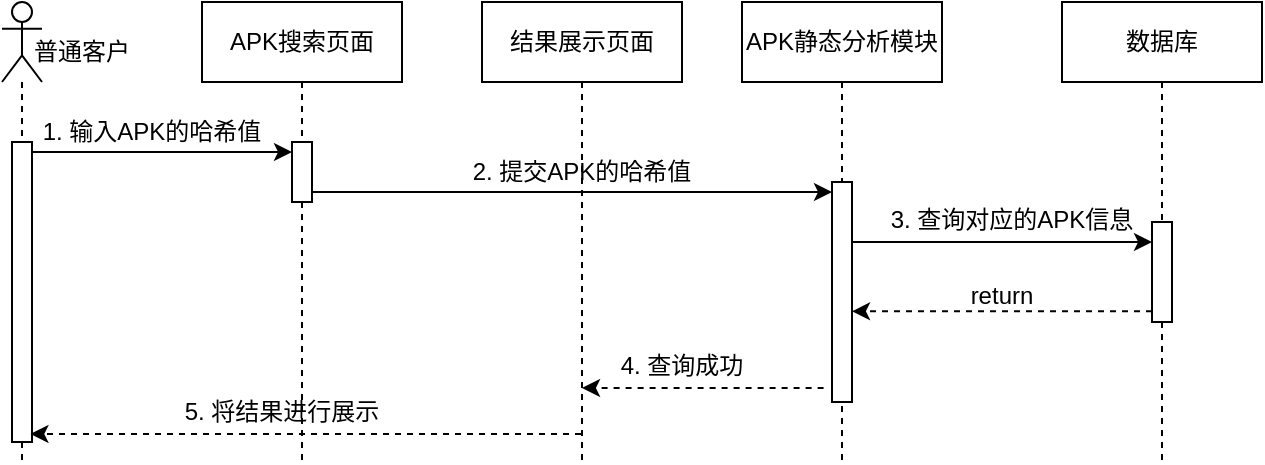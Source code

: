 <mxfile version="23.1.8" type="github">
  <diagram name="第 1 页" id="E6YmUUs-9iFQ6c9RZxlu">
    <mxGraphModel dx="1551" dy="396" grid="1" gridSize="10" guides="1" tooltips="1" connect="1" arrows="1" fold="1" page="1" pageScale="1" pageWidth="827" pageHeight="1169" math="0" shadow="0">
      <root>
        <mxCell id="0" />
        <mxCell id="1" parent="0" />
        <mxCell id="X-otlScgQ_i8FMPiyjli-1" value="APK搜索页面" style="shape=umlLifeline;perimeter=lifelinePerimeter;whiteSpace=wrap;html=1;container=1;dropTarget=0;collapsible=0;recursiveResize=0;outlineConnect=0;portConstraint=eastwest;newEdgeStyle={&quot;curved&quot;:0,&quot;rounded&quot;:0};" vertex="1" parent="1">
          <mxGeometry x="70" y="190" width="100" height="230" as="geometry" />
        </mxCell>
        <mxCell id="X-otlScgQ_i8FMPiyjli-27" value="" style="html=1;points=[[0,0,0,0,5],[0,1,0,0,-5],[1,0,0,0,5],[1,1,0,0,-5]];perimeter=orthogonalPerimeter;outlineConnect=0;targetShapes=umlLifeline;portConstraint=eastwest;newEdgeStyle={&quot;curved&quot;:0,&quot;rounded&quot;:0};" vertex="1" parent="X-otlScgQ_i8FMPiyjli-1">
          <mxGeometry x="45" y="70" width="10" height="30" as="geometry" />
        </mxCell>
        <mxCell id="X-otlScgQ_i8FMPiyjli-3" value="" style="shape=umlLifeline;perimeter=lifelinePerimeter;whiteSpace=wrap;html=1;container=1;dropTarget=0;collapsible=0;recursiveResize=0;outlineConnect=0;portConstraint=eastwest;newEdgeStyle={&quot;curved&quot;:0,&quot;rounded&quot;:0};participant=umlActor;" vertex="1" parent="1">
          <mxGeometry x="-30" y="190" width="20" height="230" as="geometry" />
        </mxCell>
        <mxCell id="X-otlScgQ_i8FMPiyjli-26" value="" style="html=1;points=[[0,0,0,0,5],[0,1,0,0,-5],[1,0,0,0,5],[1,1,0,0,-5]];perimeter=orthogonalPerimeter;outlineConnect=0;targetShapes=umlLifeline;portConstraint=eastwest;newEdgeStyle={&quot;curved&quot;:0,&quot;rounded&quot;:0};" vertex="1" parent="X-otlScgQ_i8FMPiyjli-3">
          <mxGeometry x="5" y="70" width="10" height="150" as="geometry" />
        </mxCell>
        <mxCell id="X-otlScgQ_i8FMPiyjli-5" value="APK静态分析模块" style="shape=umlLifeline;perimeter=lifelinePerimeter;whiteSpace=wrap;html=1;container=1;dropTarget=0;collapsible=0;recursiveResize=0;outlineConnect=0;portConstraint=eastwest;newEdgeStyle={&quot;curved&quot;:0,&quot;rounded&quot;:0};" vertex="1" parent="1">
          <mxGeometry x="340" y="190" width="100" height="230" as="geometry" />
        </mxCell>
        <mxCell id="X-otlScgQ_i8FMPiyjli-30" value="" style="html=1;points=[[0,0,0,0,5],[0,1,0,0,-5],[1,0,0,0,5],[1,1,0,0,-5]];perimeter=orthogonalPerimeter;outlineConnect=0;targetShapes=umlLifeline;portConstraint=eastwest;newEdgeStyle={&quot;curved&quot;:0,&quot;rounded&quot;:0};" vertex="1" parent="X-otlScgQ_i8FMPiyjli-5">
          <mxGeometry x="45" y="90" width="10" height="110" as="geometry" />
        </mxCell>
        <mxCell id="X-otlScgQ_i8FMPiyjli-7" value="数据库" style="shape=umlLifeline;perimeter=lifelinePerimeter;whiteSpace=wrap;html=1;container=1;dropTarget=0;collapsible=0;recursiveResize=0;outlineConnect=0;portConstraint=eastwest;newEdgeStyle={&quot;curved&quot;:0,&quot;rounded&quot;:0};" vertex="1" parent="1">
          <mxGeometry x="500" y="190" width="100" height="230" as="geometry" />
        </mxCell>
        <mxCell id="X-otlScgQ_i8FMPiyjli-33" value="" style="html=1;points=[[0,0,0,0,5],[0,1,0,0,-5],[1,0,0,0,5],[1,1,0,0,-5]];perimeter=orthogonalPerimeter;outlineConnect=0;targetShapes=umlLifeline;portConstraint=eastwest;newEdgeStyle={&quot;curved&quot;:0,&quot;rounded&quot;:0};" vertex="1" parent="X-otlScgQ_i8FMPiyjli-7">
          <mxGeometry x="45" y="110" width="10" height="50" as="geometry" />
        </mxCell>
        <mxCell id="X-otlScgQ_i8FMPiyjli-11" value="普通客户" style="text;html=1;align=center;verticalAlign=middle;whiteSpace=wrap;rounded=0;" vertex="1" parent="1">
          <mxGeometry x="-20" y="200" width="60" height="30" as="geometry" />
        </mxCell>
        <mxCell id="X-otlScgQ_i8FMPiyjli-28" style="edgeStyle=orthogonalEdgeStyle;rounded=0;orthogonalLoop=1;jettySize=auto;html=1;curved=0;exitX=1;exitY=0;exitDx=0;exitDy=5;exitPerimeter=0;entryX=0;entryY=0;entryDx=0;entryDy=5;entryPerimeter=0;" edge="1" parent="1" source="X-otlScgQ_i8FMPiyjli-26" target="X-otlScgQ_i8FMPiyjli-27">
          <mxGeometry relative="1" as="geometry" />
        </mxCell>
        <mxCell id="X-otlScgQ_i8FMPiyjli-29" value="1. 输入APK的哈希值" style="text;html=1;align=center;verticalAlign=middle;whiteSpace=wrap;rounded=0;" vertex="1" parent="1">
          <mxGeometry x="-15" y="240" width="120" height="30" as="geometry" />
        </mxCell>
        <mxCell id="X-otlScgQ_i8FMPiyjli-31" style="edgeStyle=orthogonalEdgeStyle;rounded=0;orthogonalLoop=1;jettySize=auto;html=1;curved=0;exitX=1;exitY=1;exitDx=0;exitDy=-5;exitPerimeter=0;entryX=0;entryY=0;entryDx=0;entryDy=5;entryPerimeter=0;" edge="1" parent="1" source="X-otlScgQ_i8FMPiyjli-27" target="X-otlScgQ_i8FMPiyjli-30">
          <mxGeometry relative="1" as="geometry" />
        </mxCell>
        <mxCell id="X-otlScgQ_i8FMPiyjli-32" value="2. 提交APK的哈希值" style="text;html=1;align=center;verticalAlign=middle;whiteSpace=wrap;rounded=0;" vertex="1" parent="1">
          <mxGeometry x="200" y="260" width="120" height="30" as="geometry" />
        </mxCell>
        <mxCell id="X-otlScgQ_i8FMPiyjli-34" value="" style="endArrow=classic;html=1;rounded=0;" edge="1" parent="1" source="X-otlScgQ_i8FMPiyjli-30">
          <mxGeometry width="50" height="50" relative="1" as="geometry">
            <mxPoint x="485" y="310" as="sourcePoint" />
            <mxPoint x="545" y="310" as="targetPoint" />
          </mxGeometry>
        </mxCell>
        <mxCell id="X-otlScgQ_i8FMPiyjli-35" value="3. 查询对应的APK信息" style="text;html=1;align=center;verticalAlign=middle;whiteSpace=wrap;rounded=0;" vertex="1" parent="1">
          <mxGeometry x="410" y="284" width="130" height="30" as="geometry" />
        </mxCell>
        <mxCell id="X-otlScgQ_i8FMPiyjli-36" value="" style="endArrow=classic;html=1;rounded=0;dashed=1;" edge="1" parent="1" target="X-otlScgQ_i8FMPiyjli-30">
          <mxGeometry width="50" height="50" relative="1" as="geometry">
            <mxPoint x="545" y="344.66" as="sourcePoint" />
            <mxPoint x="474.81" y="344.66" as="targetPoint" />
          </mxGeometry>
        </mxCell>
        <mxCell id="X-otlScgQ_i8FMPiyjli-37" value="return" style="text;html=1;align=center;verticalAlign=middle;whiteSpace=wrap;rounded=0;" vertex="1" parent="1">
          <mxGeometry x="440" y="322" width="60" height="30" as="geometry" />
        </mxCell>
        <mxCell id="X-otlScgQ_i8FMPiyjli-38" value="" style="endArrow=classic;html=1;rounded=0;dashed=1;entryX=0.542;entryY=0.639;entryDx=0;entryDy=0;entryPerimeter=0;" edge="1" parent="1">
          <mxGeometry width="50" height="50" relative="1" as="geometry">
            <mxPoint x="380.8" y="383.0" as="sourcePoint" />
            <mxPoint x="260.0" y="383.0" as="targetPoint" />
          </mxGeometry>
        </mxCell>
        <mxCell id="X-otlScgQ_i8FMPiyjli-39" value="4. 查询成功" style="text;html=1;align=center;verticalAlign=middle;whiteSpace=wrap;rounded=0;" vertex="1" parent="1">
          <mxGeometry x="250" y="357" width="120" height="30" as="geometry" />
        </mxCell>
        <mxCell id="X-otlScgQ_i8FMPiyjli-40" value="结果展示页面" style="shape=umlLifeline;perimeter=lifelinePerimeter;whiteSpace=wrap;html=1;container=1;dropTarget=0;collapsible=0;recursiveResize=0;outlineConnect=0;portConstraint=eastwest;newEdgeStyle={&quot;curved&quot;:0,&quot;rounded&quot;:0};" vertex="1" parent="1">
          <mxGeometry x="210" y="190" width="100" height="230" as="geometry" />
        </mxCell>
        <mxCell id="X-otlScgQ_i8FMPiyjli-41" value="" style="endArrow=classic;html=1;rounded=0;dashed=1;entryX=0.542;entryY=0.639;entryDx=0;entryDy=0;entryPerimeter=0;" edge="1" parent="1" source="X-otlScgQ_i8FMPiyjli-40">
          <mxGeometry width="50" height="50" relative="1" as="geometry">
            <mxPoint x="105" y="406.0" as="sourcePoint" />
            <mxPoint x="-15.8" y="406.0" as="targetPoint" />
          </mxGeometry>
        </mxCell>
        <mxCell id="X-otlScgQ_i8FMPiyjli-42" value="5. 将结果进行展示" style="text;html=1;align=center;verticalAlign=middle;whiteSpace=wrap;rounded=0;" vertex="1" parent="1">
          <mxGeometry x="50.0" y="380" width="120" height="30" as="geometry" />
        </mxCell>
      </root>
    </mxGraphModel>
  </diagram>
</mxfile>
